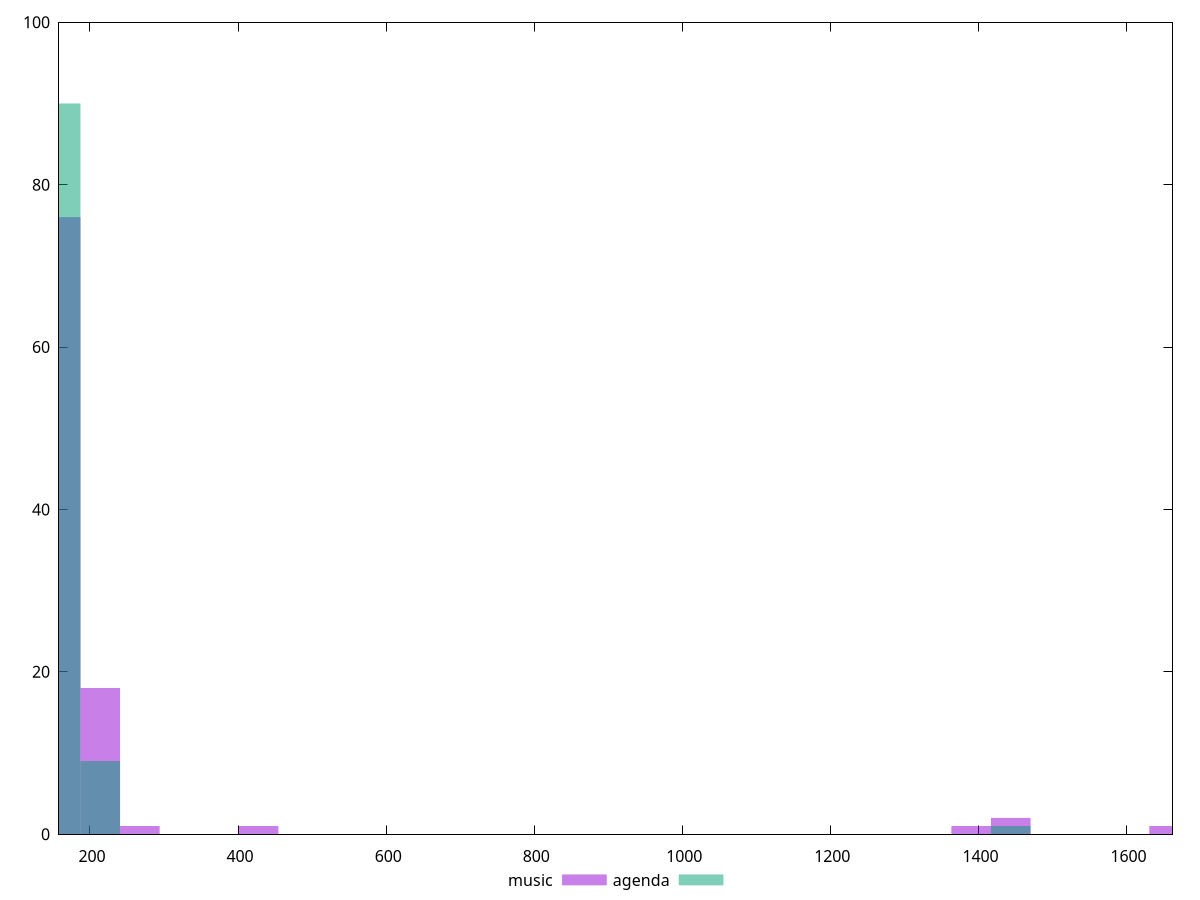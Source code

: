 reset

$music <<EOF
1443.660347796127 2
160.4067053106808 76
213.8756070809077 18
267.34450885113466 1
1390.1914460259002 1
1657.5359548770348 1
427.7512141618154 1
EOF

$agenda <<EOF
1443.660347796127 1
160.4067053106808 90
213.8756070809077 9
EOF

set key outside below
set boxwidth 53.46890177022693
set xrange [158.147:1662.128]
set yrange [0:100]
set trange [0:100]
set style fill transparent solid 0.5 noborder
set terminal svg size 640, 500 enhanced background rgb 'white'
set output "reports/report_00030_2021-02-24T20-42-31.540Z/server-response-time/comparison/histogram/0_vs_1.svg"

plot $music title "music" with boxes, \
     $agenda title "agenda" with boxes

reset
